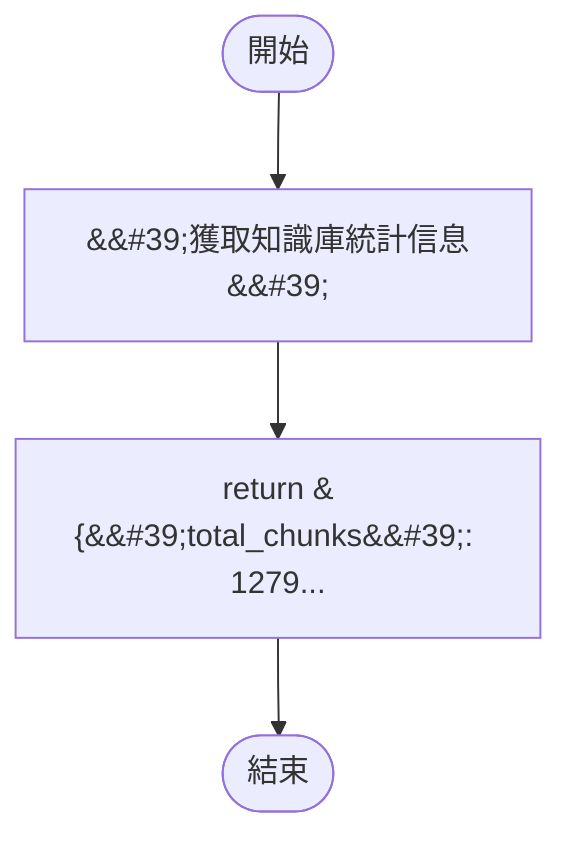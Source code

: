 flowchart TB
    n1([開始])
    n2([結束])
    n3[&amp;&#35;39;獲取知識庫統計信息&amp;&#35;39;]
    n4[return &#123;&amp;&#35;39;total_chunks&amp;&#35;39;: 1279...]
    n1 --> n3
    n3 --> n4
    n4 --> n2
